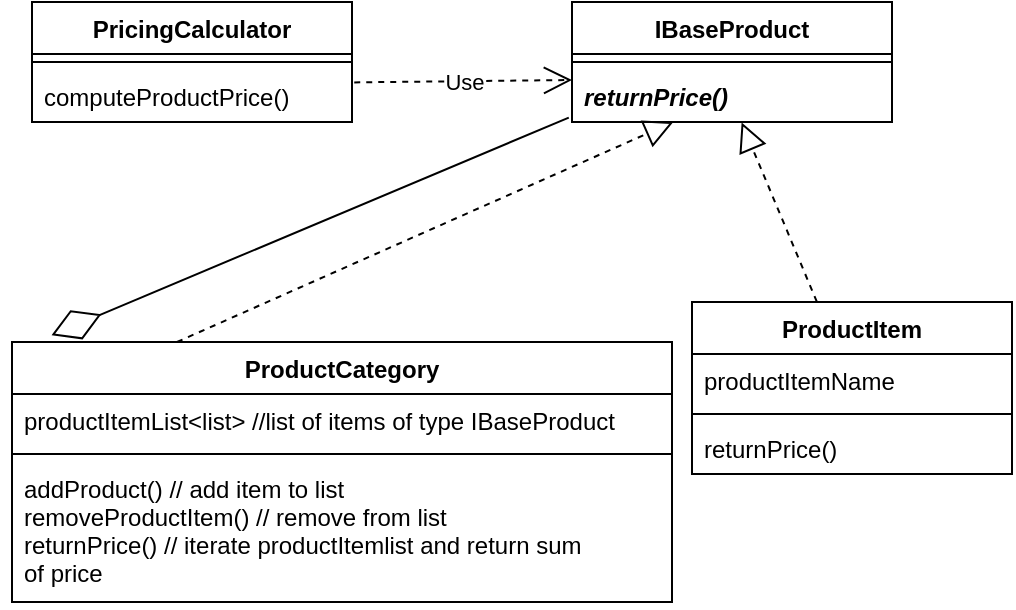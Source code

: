 <mxfile version="20.1.1" type="github">
  <diagram id="6jB8u4n8GOU8I7Eg9Aq8" name="Page-1">
    <mxGraphModel dx="526" dy="483" grid="1" gridSize="10" guides="1" tooltips="1" connect="1" arrows="1" fold="1" page="1" pageScale="1" pageWidth="850" pageHeight="1100" math="0" shadow="0">
      <root>
        <mxCell id="0" />
        <mxCell id="1" parent="0" />
        <mxCell id="AB6e_iUDr7isIGWrLlZy-1" value="IBaseProduct" style="swimlane;fontStyle=1;align=center;verticalAlign=top;childLayout=stackLayout;horizontal=1;startSize=26;horizontalStack=0;resizeParent=1;resizeParentMax=0;resizeLast=0;collapsible=1;marginBottom=0;" vertex="1" parent="1">
          <mxGeometry x="310" y="90" width="160" height="60" as="geometry" />
        </mxCell>
        <mxCell id="AB6e_iUDr7isIGWrLlZy-3" value="" style="line;strokeWidth=1;fillColor=none;align=left;verticalAlign=middle;spacingTop=-1;spacingLeft=3;spacingRight=3;rotatable=0;labelPosition=right;points=[];portConstraint=eastwest;" vertex="1" parent="AB6e_iUDr7isIGWrLlZy-1">
          <mxGeometry y="26" width="160" height="8" as="geometry" />
        </mxCell>
        <mxCell id="AB6e_iUDr7isIGWrLlZy-4" value="returnPrice()" style="text;strokeColor=none;fillColor=none;align=left;verticalAlign=top;spacingLeft=4;spacingRight=4;overflow=hidden;rotatable=0;points=[[0,0.5],[1,0.5]];portConstraint=eastwest;fontStyle=3" vertex="1" parent="AB6e_iUDr7isIGWrLlZy-1">
          <mxGeometry y="34" width="160" height="26" as="geometry" />
        </mxCell>
        <mxCell id="AB6e_iUDr7isIGWrLlZy-5" value="ProductItem" style="swimlane;fontStyle=1;align=center;verticalAlign=top;childLayout=stackLayout;horizontal=1;startSize=26;horizontalStack=0;resizeParent=1;resizeParentMax=0;resizeLast=0;collapsible=1;marginBottom=0;" vertex="1" parent="1">
          <mxGeometry x="370" y="240" width="160" height="86" as="geometry" />
        </mxCell>
        <mxCell id="AB6e_iUDr7isIGWrLlZy-6" value="productItemName" style="text;strokeColor=none;fillColor=none;align=left;verticalAlign=top;spacingLeft=4;spacingRight=4;overflow=hidden;rotatable=0;points=[[0,0.5],[1,0.5]];portConstraint=eastwest;" vertex="1" parent="AB6e_iUDr7isIGWrLlZy-5">
          <mxGeometry y="26" width="160" height="26" as="geometry" />
        </mxCell>
        <mxCell id="AB6e_iUDr7isIGWrLlZy-7" value="" style="line;strokeWidth=1;fillColor=none;align=left;verticalAlign=middle;spacingTop=-1;spacingLeft=3;spacingRight=3;rotatable=0;labelPosition=right;points=[];portConstraint=eastwest;" vertex="1" parent="AB6e_iUDr7isIGWrLlZy-5">
          <mxGeometry y="52" width="160" height="8" as="geometry" />
        </mxCell>
        <mxCell id="AB6e_iUDr7isIGWrLlZy-8" value="returnPrice()" style="text;strokeColor=none;fillColor=none;align=left;verticalAlign=top;spacingLeft=4;spacingRight=4;overflow=hidden;rotatable=0;points=[[0,0.5],[1,0.5]];portConstraint=eastwest;" vertex="1" parent="AB6e_iUDr7isIGWrLlZy-5">
          <mxGeometry y="60" width="160" height="26" as="geometry" />
        </mxCell>
        <mxCell id="AB6e_iUDr7isIGWrLlZy-9" value="ProductCategory" style="swimlane;fontStyle=1;align=center;verticalAlign=top;childLayout=stackLayout;horizontal=1;startSize=26;horizontalStack=0;resizeParent=1;resizeParentMax=0;resizeLast=0;collapsible=1;marginBottom=0;" vertex="1" parent="1">
          <mxGeometry x="30" y="260" width="330" height="130" as="geometry" />
        </mxCell>
        <mxCell id="AB6e_iUDr7isIGWrLlZy-10" value="productItemList&lt;list&gt; //list of items of type IBaseProduct" style="text;strokeColor=none;fillColor=none;align=left;verticalAlign=top;spacingLeft=4;spacingRight=4;overflow=hidden;rotatable=0;points=[[0,0.5],[1,0.5]];portConstraint=eastwest;" vertex="1" parent="AB6e_iUDr7isIGWrLlZy-9">
          <mxGeometry y="26" width="330" height="26" as="geometry" />
        </mxCell>
        <mxCell id="AB6e_iUDr7isIGWrLlZy-11" value="" style="line;strokeWidth=1;fillColor=none;align=left;verticalAlign=middle;spacingTop=-1;spacingLeft=3;spacingRight=3;rotatable=0;labelPosition=right;points=[];portConstraint=eastwest;" vertex="1" parent="AB6e_iUDr7isIGWrLlZy-9">
          <mxGeometry y="52" width="330" height="8" as="geometry" />
        </mxCell>
        <mxCell id="AB6e_iUDr7isIGWrLlZy-12" value="addProduct() // add item to list&#xa;removeProductItem() // remove from list&#xa;returnPrice() // iterate productItemlist and return sum &#xa;of price&#xa;" style="text;strokeColor=none;fillColor=none;align=left;verticalAlign=top;spacingLeft=4;spacingRight=4;overflow=hidden;rotatable=0;points=[[0,0.5],[1,0.5]];portConstraint=eastwest;" vertex="1" parent="AB6e_iUDr7isIGWrLlZy-9">
          <mxGeometry y="60" width="330" height="70" as="geometry" />
        </mxCell>
        <mxCell id="AB6e_iUDr7isIGWrLlZy-13" value="PricingCalculator" style="swimlane;fontStyle=1;align=center;verticalAlign=top;childLayout=stackLayout;horizontal=1;startSize=26;horizontalStack=0;resizeParent=1;resizeParentMax=0;resizeLast=0;collapsible=1;marginBottom=0;" vertex="1" parent="1">
          <mxGeometry x="40" y="90" width="160" height="60" as="geometry" />
        </mxCell>
        <mxCell id="AB6e_iUDr7isIGWrLlZy-15" value="" style="line;strokeWidth=1;fillColor=none;align=left;verticalAlign=middle;spacingTop=-1;spacingLeft=3;spacingRight=3;rotatable=0;labelPosition=right;points=[];portConstraint=eastwest;" vertex="1" parent="AB6e_iUDr7isIGWrLlZy-13">
          <mxGeometry y="26" width="160" height="8" as="geometry" />
        </mxCell>
        <mxCell id="AB6e_iUDr7isIGWrLlZy-16" value="computeProductPrice()" style="text;strokeColor=none;fillColor=none;align=left;verticalAlign=top;spacingLeft=4;spacingRight=4;overflow=hidden;rotatable=0;points=[[0,0.5],[1,0.5]];portConstraint=eastwest;" vertex="1" parent="AB6e_iUDr7isIGWrLlZy-13">
          <mxGeometry y="34" width="160" height="26" as="geometry" />
        </mxCell>
        <mxCell id="AB6e_iUDr7isIGWrLlZy-17" value="Use" style="endArrow=open;endSize=12;dashed=1;html=1;rounded=0;entryX=0;entryY=0.5;entryDx=0;entryDy=0;exitX=1.007;exitY=0.238;exitDx=0;exitDy=0;exitPerimeter=0;" edge="1" parent="1" source="AB6e_iUDr7isIGWrLlZy-16">
          <mxGeometry width="160" relative="1" as="geometry">
            <mxPoint x="190" y="250" as="sourcePoint" />
            <mxPoint x="310" y="129" as="targetPoint" />
            <Array as="points" />
          </mxGeometry>
        </mxCell>
        <mxCell id="AB6e_iUDr7isIGWrLlZy-18" value="" style="endArrow=block;dashed=1;endFill=0;endSize=12;html=1;rounded=0;exitX=0.25;exitY=0;exitDx=0;exitDy=0;" edge="1" parent="1" source="AB6e_iUDr7isIGWrLlZy-9" target="AB6e_iUDr7isIGWrLlZy-4">
          <mxGeometry width="160" relative="1" as="geometry">
            <mxPoint x="190" y="250" as="sourcePoint" />
            <mxPoint x="350" y="250" as="targetPoint" />
          </mxGeometry>
        </mxCell>
        <mxCell id="AB6e_iUDr7isIGWrLlZy-19" value="" style="endArrow=block;dashed=1;endFill=0;endSize=12;html=1;rounded=0;entryX=0.53;entryY=1.008;entryDx=0;entryDy=0;entryPerimeter=0;exitX=0.39;exitY=-0.002;exitDx=0;exitDy=0;exitPerimeter=0;" edge="1" parent="1" source="AB6e_iUDr7isIGWrLlZy-5" target="AB6e_iUDr7isIGWrLlZy-4">
          <mxGeometry width="160" relative="1" as="geometry">
            <mxPoint x="420" y="230" as="sourcePoint" />
            <mxPoint x="382.033" y="160" as="targetPoint" />
          </mxGeometry>
        </mxCell>
        <mxCell id="AB6e_iUDr7isIGWrLlZy-20" value="" style="endArrow=diamondThin;endFill=0;endSize=24;html=1;rounded=0;exitX=-0.01;exitY=0.915;exitDx=0;exitDy=0;exitPerimeter=0;entryX=0.06;entryY=-0.026;entryDx=0;entryDy=0;entryPerimeter=0;" edge="1" parent="1" source="AB6e_iUDr7isIGWrLlZy-4" target="AB6e_iUDr7isIGWrLlZy-9">
          <mxGeometry width="160" relative="1" as="geometry">
            <mxPoint x="190" y="250" as="sourcePoint" />
            <mxPoint x="80" y="250" as="targetPoint" />
          </mxGeometry>
        </mxCell>
      </root>
    </mxGraphModel>
  </diagram>
</mxfile>

